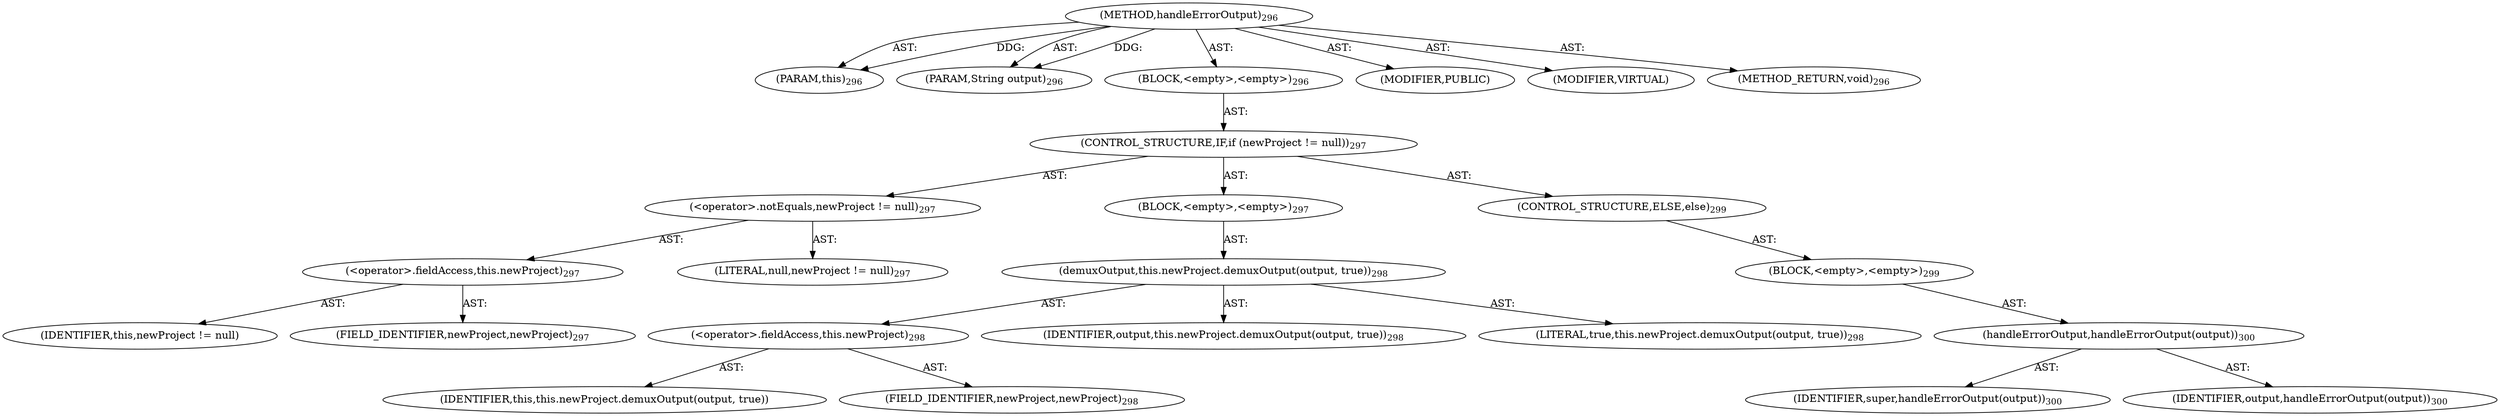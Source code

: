 digraph "handleErrorOutput" {  
"111669149704" [label = <(METHOD,handleErrorOutput)<SUB>296</SUB>> ]
"115964117018" [label = <(PARAM,this)<SUB>296</SUB>> ]
"115964117019" [label = <(PARAM,String output)<SUB>296</SUB>> ]
"25769803800" [label = <(BLOCK,&lt;empty&gt;,&lt;empty&gt;)<SUB>296</SUB>> ]
"47244640271" [label = <(CONTROL_STRUCTURE,IF,if (newProject != null))<SUB>297</SUB>> ]
"30064771178" [label = <(&lt;operator&gt;.notEquals,newProject != null)<SUB>297</SUB>> ]
"30064771179" [label = <(&lt;operator&gt;.fieldAccess,this.newProject)<SUB>297</SUB>> ]
"68719476860" [label = <(IDENTIFIER,this,newProject != null)> ]
"55834574879" [label = <(FIELD_IDENTIFIER,newProject,newProject)<SUB>297</SUB>> ]
"90194313226" [label = <(LITERAL,null,newProject != null)<SUB>297</SUB>> ]
"25769803801" [label = <(BLOCK,&lt;empty&gt;,&lt;empty&gt;)<SUB>297</SUB>> ]
"30064771180" [label = <(demuxOutput,this.newProject.demuxOutput(output, true))<SUB>298</SUB>> ]
"30064771181" [label = <(&lt;operator&gt;.fieldAccess,this.newProject)<SUB>298</SUB>> ]
"68719476861" [label = <(IDENTIFIER,this,this.newProject.demuxOutput(output, true))> ]
"55834574880" [label = <(FIELD_IDENTIFIER,newProject,newProject)<SUB>298</SUB>> ]
"68719476862" [label = <(IDENTIFIER,output,this.newProject.demuxOutput(output, true))<SUB>298</SUB>> ]
"90194313227" [label = <(LITERAL,true,this.newProject.demuxOutput(output, true))<SUB>298</SUB>> ]
"47244640272" [label = <(CONTROL_STRUCTURE,ELSE,else)<SUB>299</SUB>> ]
"25769803802" [label = <(BLOCK,&lt;empty&gt;,&lt;empty&gt;)<SUB>299</SUB>> ]
"30064771182" [label = <(handleErrorOutput,handleErrorOutput(output))<SUB>300</SUB>> ]
"68719476863" [label = <(IDENTIFIER,super,handleErrorOutput(output))<SUB>300</SUB>> ]
"68719476864" [label = <(IDENTIFIER,output,handleErrorOutput(output))<SUB>300</SUB>> ]
"133143986203" [label = <(MODIFIER,PUBLIC)> ]
"133143986204" [label = <(MODIFIER,VIRTUAL)> ]
"128849018888" [label = <(METHOD_RETURN,void)<SUB>296</SUB>> ]
  "111669149704" -> "115964117018"  [ label = "AST: "] 
  "111669149704" -> "115964117019"  [ label = "AST: "] 
  "111669149704" -> "25769803800"  [ label = "AST: "] 
  "111669149704" -> "133143986203"  [ label = "AST: "] 
  "111669149704" -> "133143986204"  [ label = "AST: "] 
  "111669149704" -> "128849018888"  [ label = "AST: "] 
  "25769803800" -> "47244640271"  [ label = "AST: "] 
  "47244640271" -> "30064771178"  [ label = "AST: "] 
  "47244640271" -> "25769803801"  [ label = "AST: "] 
  "47244640271" -> "47244640272"  [ label = "AST: "] 
  "30064771178" -> "30064771179"  [ label = "AST: "] 
  "30064771178" -> "90194313226"  [ label = "AST: "] 
  "30064771179" -> "68719476860"  [ label = "AST: "] 
  "30064771179" -> "55834574879"  [ label = "AST: "] 
  "25769803801" -> "30064771180"  [ label = "AST: "] 
  "30064771180" -> "30064771181"  [ label = "AST: "] 
  "30064771180" -> "68719476862"  [ label = "AST: "] 
  "30064771180" -> "90194313227"  [ label = "AST: "] 
  "30064771181" -> "68719476861"  [ label = "AST: "] 
  "30064771181" -> "55834574880"  [ label = "AST: "] 
  "47244640272" -> "25769803802"  [ label = "AST: "] 
  "25769803802" -> "30064771182"  [ label = "AST: "] 
  "30064771182" -> "68719476863"  [ label = "AST: "] 
  "30064771182" -> "68719476864"  [ label = "AST: "] 
  "111669149704" -> "115964117018"  [ label = "DDG: "] 
  "111669149704" -> "115964117019"  [ label = "DDG: "] 
}
